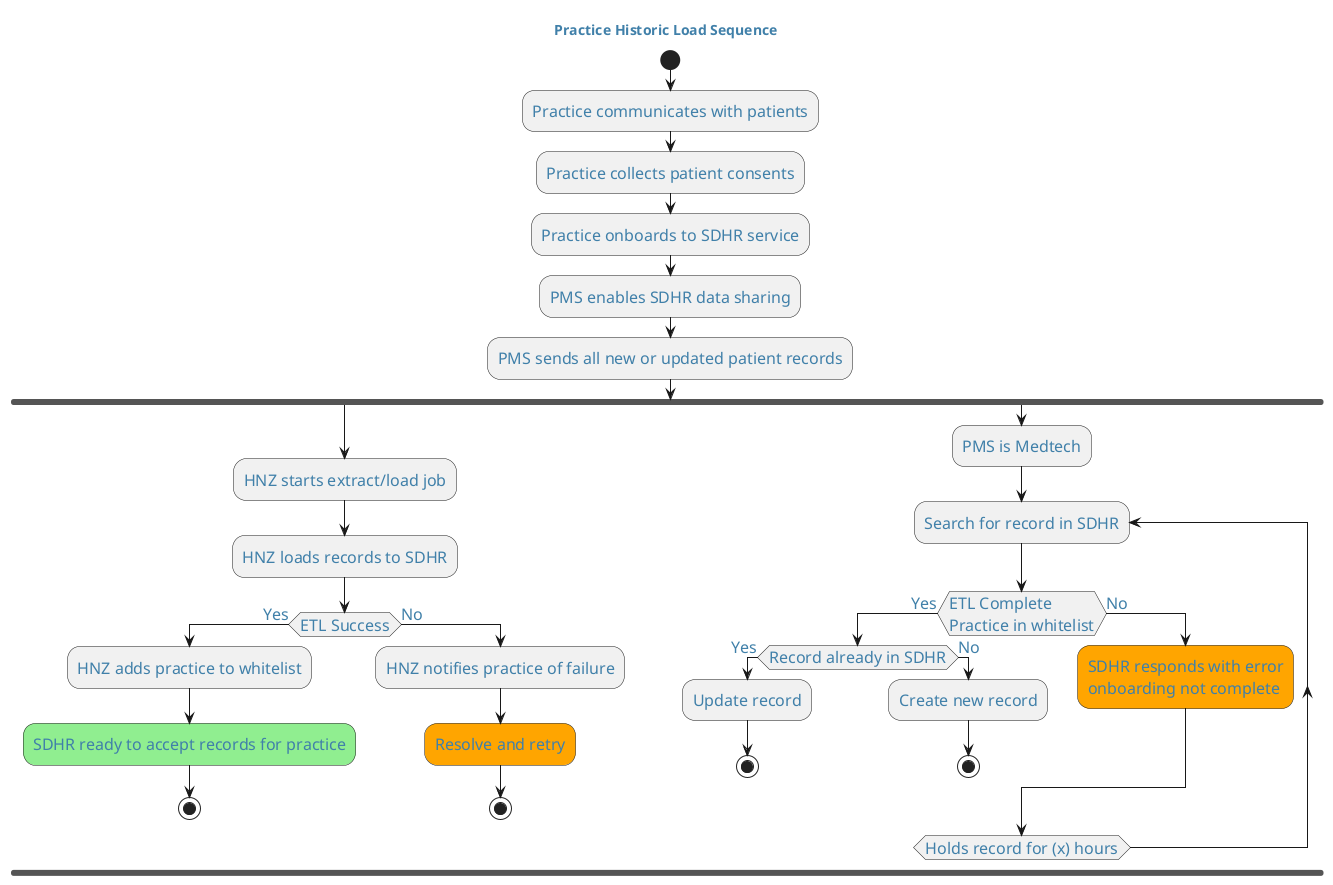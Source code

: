 @startuml

title: Practice Historic Load Sequence

' skinparam dpi 100
' scale max 700 width

' Define colour scheme and styling for the diagram
' Standard HNZ colours
skinparam {
    defaultFontColor #4080a9
    defaultBackgroundColor #d7f8ff
    '     defaultComponentColour #61d9de
    '     defaultActorColour #61d9de
    defaultFontSize 16
    defaultArrowThickness 6
    '     actorStyle awesome
    '     linetype polyline
}

'allowmixing

start

:Practice communicates with patients;
:Practice collects patient consents;
:Practice onboards to SDHR service;
:PMS enables SDHR data sharing;
:PMS sends all new or updated patient records;
fork
    :HNZ starts extract/load job;
    :HNZ loads records to SDHR;
    if(ETL Success) then (Yes)
        :HNZ adds practice to whitelist;
        #LightGreen:SDHR ready to accept records for practice;
        stop
    else (No)
        :HNZ notifies practice of failure;
        #Orange:Resolve and retry;
        stop
    endif
fork again
    :PMS is Medtech;
    repeat:Search for record in SDHR;
    if(ETL Complete\nPractice in whitelist) then (Yes)
        if(Record already in SDHR) then (Yes)
            :Update record;
            stop
        else (No)
            :Create new record;
            stop
        endif
    else (No)
        #Orange:SDHR responds with error\nonboarding not complete;
    endif
    repeat while (Holds record for (x) hours)
    detach
' fork again
'     :PMS is Indici;
'     :Indici holds extract/load job;\


        @enduml